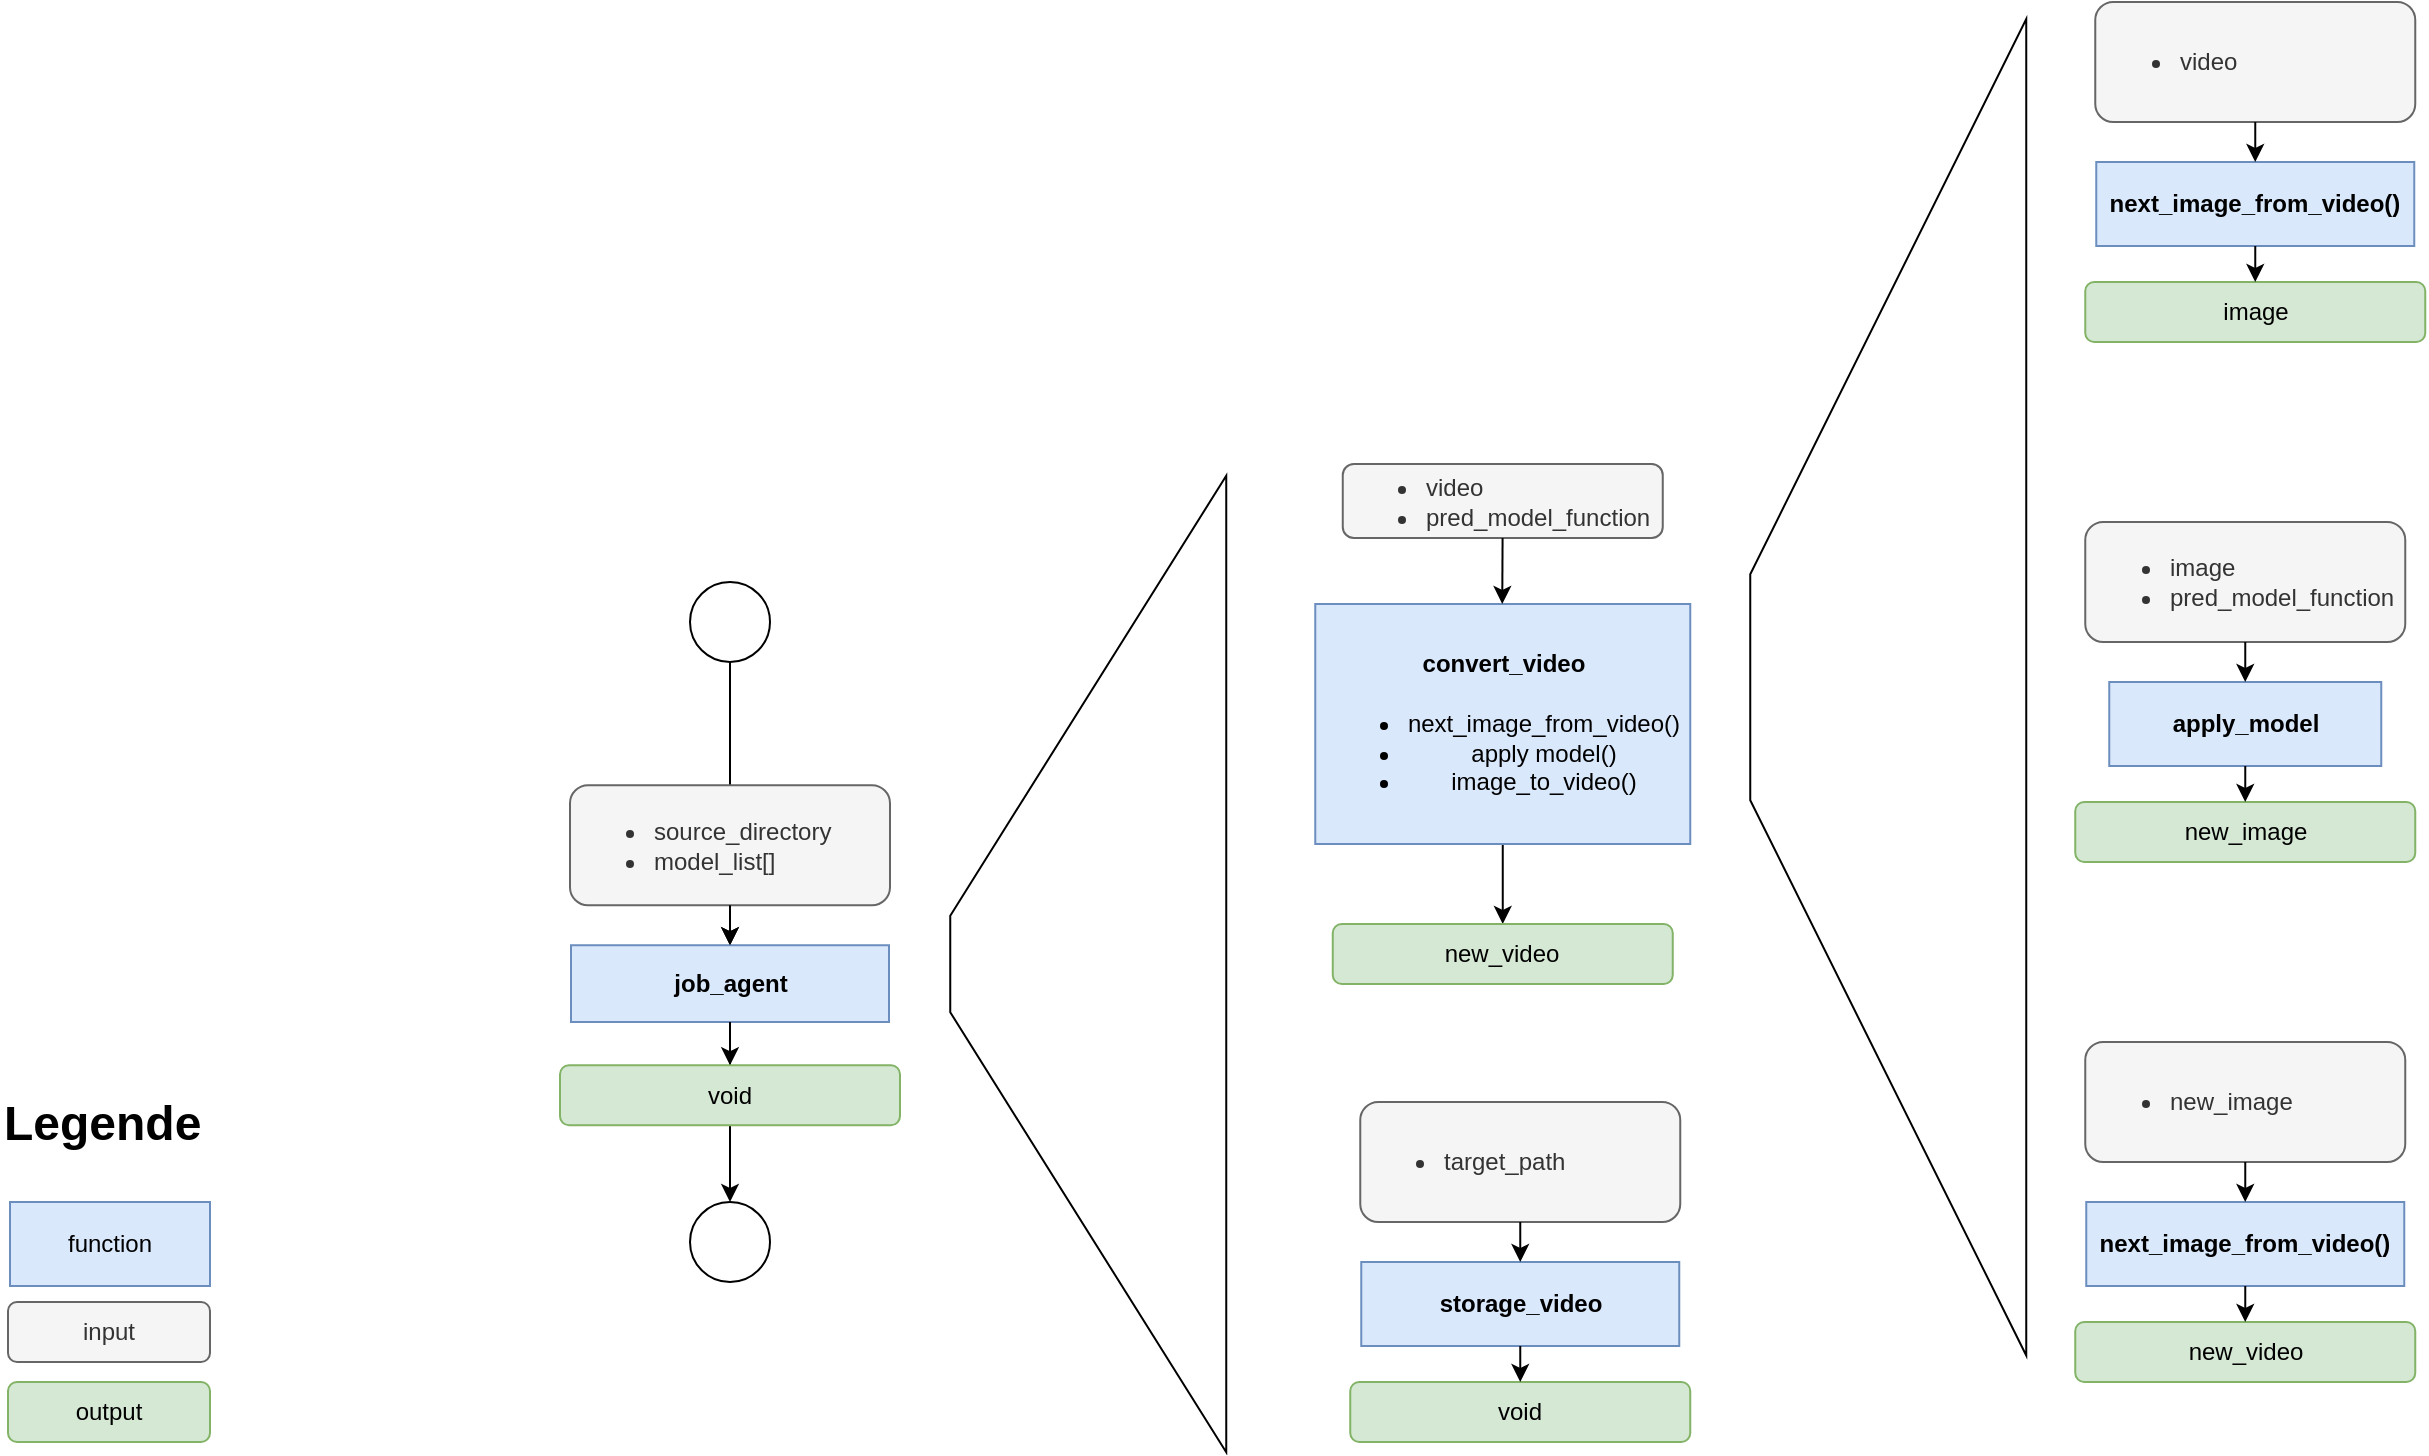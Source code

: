 <mxfile>
    <diagram id="tlJYWkyGmLdMznDu9tbw" name="Page-1">
        <mxGraphModel dx="1732" dy="1092" grid="1" gridSize="10" guides="1" tooltips="1" connect="1" arrows="1" fold="1" page="1" pageScale="1" pageWidth="1654" pageHeight="1169" math="0" shadow="0">
            <root>
                <mxCell id="0"/>
                <mxCell id="1" parent="0"/>
                <mxCell id="3" value="" style="endArrow=classic;html=1;entryX=0.5;entryY=0;entryDx=0;entryDy=0;exitX=0.5;exitY=1;exitDx=0;exitDy=0;" edge="1" parent="1" source="4" target="42">
                    <mxGeometry width="50" height="50" relative="1" as="geometry">
                        <mxPoint x="635" y="500" as="sourcePoint"/>
                        <mxPoint x="620" y="520" as="targetPoint"/>
                    </mxGeometry>
                </mxCell>
                <mxCell id="4" value="" style="ellipse;whiteSpace=wrap;html=1;aspect=fixed;" vertex="1" parent="1">
                    <mxGeometry x="605" y="500" width="40" height="40" as="geometry"/>
                </mxCell>
                <mxCell id="6" value="&lt;h4&gt;apply_model&lt;/h4&gt;" style="rounded=0;whiteSpace=wrap;html=1;fillColor=#dae8fc;strokeColor=#6c8ebf;" vertex="1" parent="1">
                    <mxGeometry x="1314.63" y="550" width="136" height="42" as="geometry"/>
                </mxCell>
                <mxCell id="9" value="&lt;ul&gt;&lt;li&gt;image&lt;/li&gt;&lt;li&gt;pred_model_function&lt;/li&gt;&lt;/ul&gt;" style="rounded=1;whiteSpace=wrap;html=1;fillColor=#f5f5f5;fontColor=#333333;strokeColor=#666666;align=left;" vertex="1" parent="1">
                    <mxGeometry x="1302.63" y="470" width="160" height="60" as="geometry"/>
                </mxCell>
                <mxCell id="10" value="" style="endArrow=classic;html=1;entryX=0.5;entryY=0;entryDx=0;entryDy=0;exitX=0.5;exitY=1;exitDx=0;exitDy=0;" edge="1" parent="1" source="9" target="6">
                    <mxGeometry width="50" height="50" relative="1" as="geometry">
                        <mxPoint x="1542.63" y="460" as="sourcePoint"/>
                        <mxPoint x="1592.63" y="410" as="targetPoint"/>
                    </mxGeometry>
                </mxCell>
                <mxCell id="11" value="&lt;div&gt;&lt;font color=&quot;#000000&quot;&gt;new_image&lt;/font&gt;&lt;/div&gt;" style="rounded=1;whiteSpace=wrap;html=1;fillColor=#d5e8d4;strokeColor=#82b366;" vertex="1" parent="1">
                    <mxGeometry x="1297.63" y="610" width="170" height="30" as="geometry"/>
                </mxCell>
                <mxCell id="12" value="" style="endArrow=classic;html=1;entryX=0.5;entryY=0;entryDx=0;entryDy=0;exitX=0.5;exitY=1;exitDx=0;exitDy=0;" edge="1" parent="1" source="6" target="11">
                    <mxGeometry width="50" height="50" relative="1" as="geometry">
                        <mxPoint x="1392.63" y="590" as="sourcePoint"/>
                        <mxPoint x="1592.63" y="410" as="targetPoint"/>
                    </mxGeometry>
                </mxCell>
                <mxCell id="13" value="function" style="rounded=0;whiteSpace=wrap;html=1;fillColor=#dae8fc;strokeColor=#6c8ebf;" vertex="1" parent="1">
                    <mxGeometry x="265" y="810" width="100" height="42" as="geometry"/>
                </mxCell>
                <mxCell id="14" value="&lt;h1 style=&quot;margin-top: 0px;&quot;&gt;&lt;span style=&quot;background-color: transparent;&quot;&gt;Legende&lt;/span&gt;&lt;br&gt;&lt;/h1&gt;" style="text;html=1;whiteSpace=wrap;overflow=hidden;rounded=0;" vertex="1" parent="1">
                    <mxGeometry x="260" y="750" width="110" height="48" as="geometry"/>
                </mxCell>
                <mxCell id="15" value="&lt;div&gt;input&lt;/div&gt;" style="rounded=1;whiteSpace=wrap;html=1;fillColor=#f5f5f5;fontColor=#333333;strokeColor=#666666;" vertex="1" parent="1">
                    <mxGeometry x="264" y="860" width="101" height="30" as="geometry"/>
                </mxCell>
                <mxCell id="16" value="&lt;div&gt;&lt;font color=&quot;#000000&quot;&gt;output&lt;/font&gt;&lt;/div&gt;" style="rounded=1;whiteSpace=wrap;html=1;fillColor=#d5e8d4;strokeColor=#82b366;" vertex="1" parent="1">
                    <mxGeometry x="264" y="900" width="101" height="30" as="geometry"/>
                </mxCell>
                <mxCell id="24" value="" style="edgeStyle=none;html=1;" edge="1" parent="1" source="18" target="20">
                    <mxGeometry relative="1" as="geometry"/>
                </mxCell>
                <mxCell id="18" value="&lt;h4&gt;convert_video&lt;/h4&gt;&lt;div&gt;&lt;ul&gt;&lt;li&gt;next_image_from_video()&lt;/li&gt;&lt;li&gt;apply model()&lt;/li&gt;&lt;li&gt;image_to_video()&lt;/li&gt;&lt;/ul&gt;&lt;/div&gt;" style="rounded=0;whiteSpace=wrap;html=1;fillColor=#dae8fc;strokeColor=#6c8ebf;verticalAlign=top;" vertex="1" parent="1">
                    <mxGeometry x="917.63" y="511" width="187.5" height="120" as="geometry"/>
                </mxCell>
                <mxCell id="19" value="&lt;ul&gt;&lt;li&gt;video&lt;/li&gt;&lt;li&gt;pred_model_function&lt;/li&gt;&lt;/ul&gt;" style="rounded=1;whiteSpace=wrap;html=1;fillColor=#f5f5f5;fontColor=#333333;strokeColor=#666666;align=left;" vertex="1" parent="1">
                    <mxGeometry x="931.38" y="441" width="160" height="37" as="geometry"/>
                </mxCell>
                <mxCell id="20" value="&lt;div&gt;&lt;font color=&quot;#000000&quot;&gt;new_video&lt;/font&gt;&lt;/div&gt;" style="rounded=1;whiteSpace=wrap;html=1;fillColor=#d5e8d4;strokeColor=#82b366;" vertex="1" parent="1">
                    <mxGeometry x="926.38" y="671" width="170" height="30" as="geometry"/>
                </mxCell>
                <mxCell id="21" value="" style="endArrow=classic;html=1;" edge="1" parent="1" source="19">
                    <mxGeometry width="50" height="50" relative="1" as="geometry">
                        <mxPoint x="1011.38" y="528" as="sourcePoint"/>
                        <mxPoint x="1011.13" y="511" as="targetPoint"/>
                    </mxGeometry>
                </mxCell>
                <mxCell id="25" value="&lt;h4&gt;next_image_from_video()&lt;/h4&gt;" style="rounded=0;whiteSpace=wrap;html=1;fillColor=#dae8fc;strokeColor=#6c8ebf;" vertex="1" parent="1">
                    <mxGeometry x="1308.13" y="290" width="159" height="42" as="geometry"/>
                </mxCell>
                <mxCell id="26" value="&lt;ul&gt;&lt;li&gt;video&lt;/li&gt;&lt;/ul&gt;" style="rounded=1;whiteSpace=wrap;html=1;fillColor=#f5f5f5;fontColor=#333333;strokeColor=#666666;align=left;" vertex="1" parent="1">
                    <mxGeometry x="1307.63" y="210" width="160" height="60" as="geometry"/>
                </mxCell>
                <mxCell id="27" value="" style="endArrow=classic;html=1;entryX=0.5;entryY=0;entryDx=0;entryDy=0;exitX=0.5;exitY=1;exitDx=0;exitDy=0;" edge="1" source="26" target="25" parent="1">
                    <mxGeometry width="50" height="50" relative="1" as="geometry">
                        <mxPoint x="1547.63" y="200" as="sourcePoint"/>
                        <mxPoint x="1597.63" y="150" as="targetPoint"/>
                    </mxGeometry>
                </mxCell>
                <mxCell id="28" value="&lt;div&gt;&lt;font color=&quot;#000000&quot;&gt;image&lt;/font&gt;&lt;/div&gt;" style="rounded=1;whiteSpace=wrap;html=1;fillColor=#d5e8d4;strokeColor=#82b366;" vertex="1" parent="1">
                    <mxGeometry x="1302.63" y="350" width="170" height="30" as="geometry"/>
                </mxCell>
                <mxCell id="29" value="" style="endArrow=classic;html=1;entryX=0.5;entryY=0;entryDx=0;entryDy=0;exitX=0.5;exitY=1;exitDx=0;exitDy=0;" edge="1" source="25" target="28" parent="1">
                    <mxGeometry width="50" height="50" relative="1" as="geometry">
                        <mxPoint x="1397.63" y="330" as="sourcePoint"/>
                        <mxPoint x="1597.63" y="150" as="targetPoint"/>
                    </mxGeometry>
                </mxCell>
                <mxCell id="30" value="&lt;h4&gt;next_image_from_video()&lt;/h4&gt;" style="rounded=0;whiteSpace=wrap;html=1;fillColor=#dae8fc;strokeColor=#6c8ebf;" vertex="1" parent="1">
                    <mxGeometry x="1303.13" y="810" width="159" height="42" as="geometry"/>
                </mxCell>
                <mxCell id="31" value="&lt;ul&gt;&lt;li&gt;new_image&lt;/li&gt;&lt;/ul&gt;" style="rounded=1;whiteSpace=wrap;html=1;fillColor=#f5f5f5;fontColor=#333333;strokeColor=#666666;align=left;" vertex="1" parent="1">
                    <mxGeometry x="1302.63" y="730" width="160" height="60" as="geometry"/>
                </mxCell>
                <mxCell id="32" value="" style="endArrow=classic;html=1;entryX=0.5;entryY=0;entryDx=0;entryDy=0;exitX=0.5;exitY=1;exitDx=0;exitDy=0;" edge="1" source="31" target="30" parent="1">
                    <mxGeometry width="50" height="50" relative="1" as="geometry">
                        <mxPoint x="1542.63" y="720" as="sourcePoint"/>
                        <mxPoint x="1592.63" y="670" as="targetPoint"/>
                    </mxGeometry>
                </mxCell>
                <mxCell id="33" value="&lt;div&gt;&lt;font color=&quot;#000000&quot;&gt;new_video&lt;/font&gt;&lt;/div&gt;" style="rounded=1;whiteSpace=wrap;html=1;fillColor=#d5e8d4;strokeColor=#82b366;" vertex="1" parent="1">
                    <mxGeometry x="1297.63" y="870" width="170" height="30" as="geometry"/>
                </mxCell>
                <mxCell id="34" value="" style="endArrow=classic;html=1;entryX=0.5;entryY=0;entryDx=0;entryDy=0;exitX=0.5;exitY=1;exitDx=0;exitDy=0;" edge="1" source="30" target="33" parent="1">
                    <mxGeometry width="50" height="50" relative="1" as="geometry">
                        <mxPoint x="1392.63" y="850" as="sourcePoint"/>
                        <mxPoint x="1592.63" y="670" as="targetPoint"/>
                    </mxGeometry>
                </mxCell>
                <mxCell id="35" value="&lt;h4&gt;storage_video&lt;/h4&gt;" style="rounded=0;whiteSpace=wrap;html=1;fillColor=#dae8fc;strokeColor=#6c8ebf;" vertex="1" parent="1">
                    <mxGeometry x="940.63" y="840" width="159" height="42" as="geometry"/>
                </mxCell>
                <mxCell id="36" value="&lt;ul&gt;&lt;li&gt;target_path&lt;/li&gt;&lt;/ul&gt;" style="rounded=1;whiteSpace=wrap;html=1;fillColor=#f5f5f5;fontColor=#333333;strokeColor=#666666;align=left;" vertex="1" parent="1">
                    <mxGeometry x="940.13" y="760" width="160" height="60" as="geometry"/>
                </mxCell>
                <mxCell id="37" value="" style="endArrow=classic;html=1;entryX=0.5;entryY=0;entryDx=0;entryDy=0;exitX=0.5;exitY=1;exitDx=0;exitDy=0;" edge="1" source="36" target="35" parent="1">
                    <mxGeometry width="50" height="50" relative="1" as="geometry">
                        <mxPoint x="1180.13" y="750" as="sourcePoint"/>
                        <mxPoint x="1230.13" y="700" as="targetPoint"/>
                    </mxGeometry>
                </mxCell>
                <mxCell id="38" value="void" style="rounded=1;whiteSpace=wrap;html=1;fillColor=#d5e8d4;strokeColor=#82b366;" vertex="1" parent="1">
                    <mxGeometry x="935.13" y="900" width="170" height="30" as="geometry"/>
                </mxCell>
                <mxCell id="39" value="" style="endArrow=classic;html=1;entryX=0.5;entryY=0;entryDx=0;entryDy=0;exitX=0.5;exitY=1;exitDx=0;exitDy=0;" edge="1" source="35" target="38" parent="1">
                    <mxGeometry width="50" height="50" relative="1" as="geometry">
                        <mxPoint x="1030.13" y="880" as="sourcePoint"/>
                        <mxPoint x="1230.13" y="700" as="targetPoint"/>
                    </mxGeometry>
                </mxCell>
                <mxCell id="40" value="" style="shape=trapezoid;perimeter=trapezoidPerimeter;whiteSpace=wrap;html=1;fixedSize=1;rotation=-90;size=277.63;fillColor=none;" vertex="1" parent="1">
                    <mxGeometry x="870" y="483.62" width="668.25" height="138" as="geometry"/>
                </mxCell>
                <mxCell id="41" value="" style="shape=trapezoid;perimeter=trapezoidPerimeter;whiteSpace=wrap;html=1;fixedSize=1;rotation=-90;size=220;fillColor=none;" vertex="1" parent="1">
                    <mxGeometry x="560" y="622" width="488.25" height="138" as="geometry"/>
                </mxCell>
                <mxCell id="42" value="&lt;h4&gt;job_agent&lt;/h4&gt;" style="rounded=0;whiteSpace=wrap;html=1;fillColor=#dae8fc;strokeColor=#6c8ebf;" vertex="1" parent="1">
                    <mxGeometry x="545.5" y="681.62" width="159" height="38.38" as="geometry"/>
                </mxCell>
                <mxCell id="43" value="&lt;ul&gt;&lt;li&gt;source_directory&lt;/li&gt;&lt;li&gt;model_list[]&lt;/li&gt;&lt;/ul&gt;" style="rounded=1;whiteSpace=wrap;html=1;fillColor=#f5f5f5;fontColor=#333333;strokeColor=#666666;align=left;" vertex="1" parent="1">
                    <mxGeometry x="545" y="601.62" width="160" height="60" as="geometry"/>
                </mxCell>
                <mxCell id="44" value="" style="endArrow=classic;html=1;entryX=0.5;entryY=0;entryDx=0;entryDy=0;exitX=0.5;exitY=1;exitDx=0;exitDy=0;" edge="1" source="43" target="42" parent="1">
                    <mxGeometry width="50" height="50" relative="1" as="geometry">
                        <mxPoint x="785.0" y="591.62" as="sourcePoint"/>
                        <mxPoint x="835.0" y="541.62" as="targetPoint"/>
                    </mxGeometry>
                </mxCell>
                <mxCell id="46" value="" style="endArrow=classic;html=1;entryX=0.5;entryY=0;entryDx=0;entryDy=0;exitX=0.5;exitY=1;exitDx=0;exitDy=0;" edge="1" source="42" target="45" parent="1">
                    <mxGeometry width="50" height="50" relative="1" as="geometry">
                        <mxPoint x="635.0" y="721.62" as="sourcePoint"/>
                        <mxPoint x="835.0" y="541.62" as="targetPoint"/>
                    </mxGeometry>
                </mxCell>
                <mxCell id="47" value="" style="ellipse;whiteSpace=wrap;html=1;aspect=fixed;" vertex="1" parent="1">
                    <mxGeometry x="605" y="810" width="40" height="40" as="geometry"/>
                </mxCell>
                <mxCell id="48" value="" style="endArrow=classic;html=1;exitX=0.5;exitY=1;exitDx=0;exitDy=0;entryX=0.5;entryY=0;entryDx=0;entryDy=0;" edge="1" parent="1" source="42" target="47">
                    <mxGeometry width="50" height="50" relative="1" as="geometry">
                        <mxPoint x="690" y="750" as="sourcePoint"/>
                        <mxPoint x="720" y="730" as="targetPoint"/>
                    </mxGeometry>
                </mxCell>
                <mxCell id="45" value="void" style="rounded=1;whiteSpace=wrap;html=1;fillColor=#d5e8d4;strokeColor=#82b366;" vertex="1" parent="1">
                    <mxGeometry x="540" y="741.62" width="170" height="30" as="geometry"/>
                </mxCell>
            </root>
        </mxGraphModel>
    </diagram>
</mxfile>